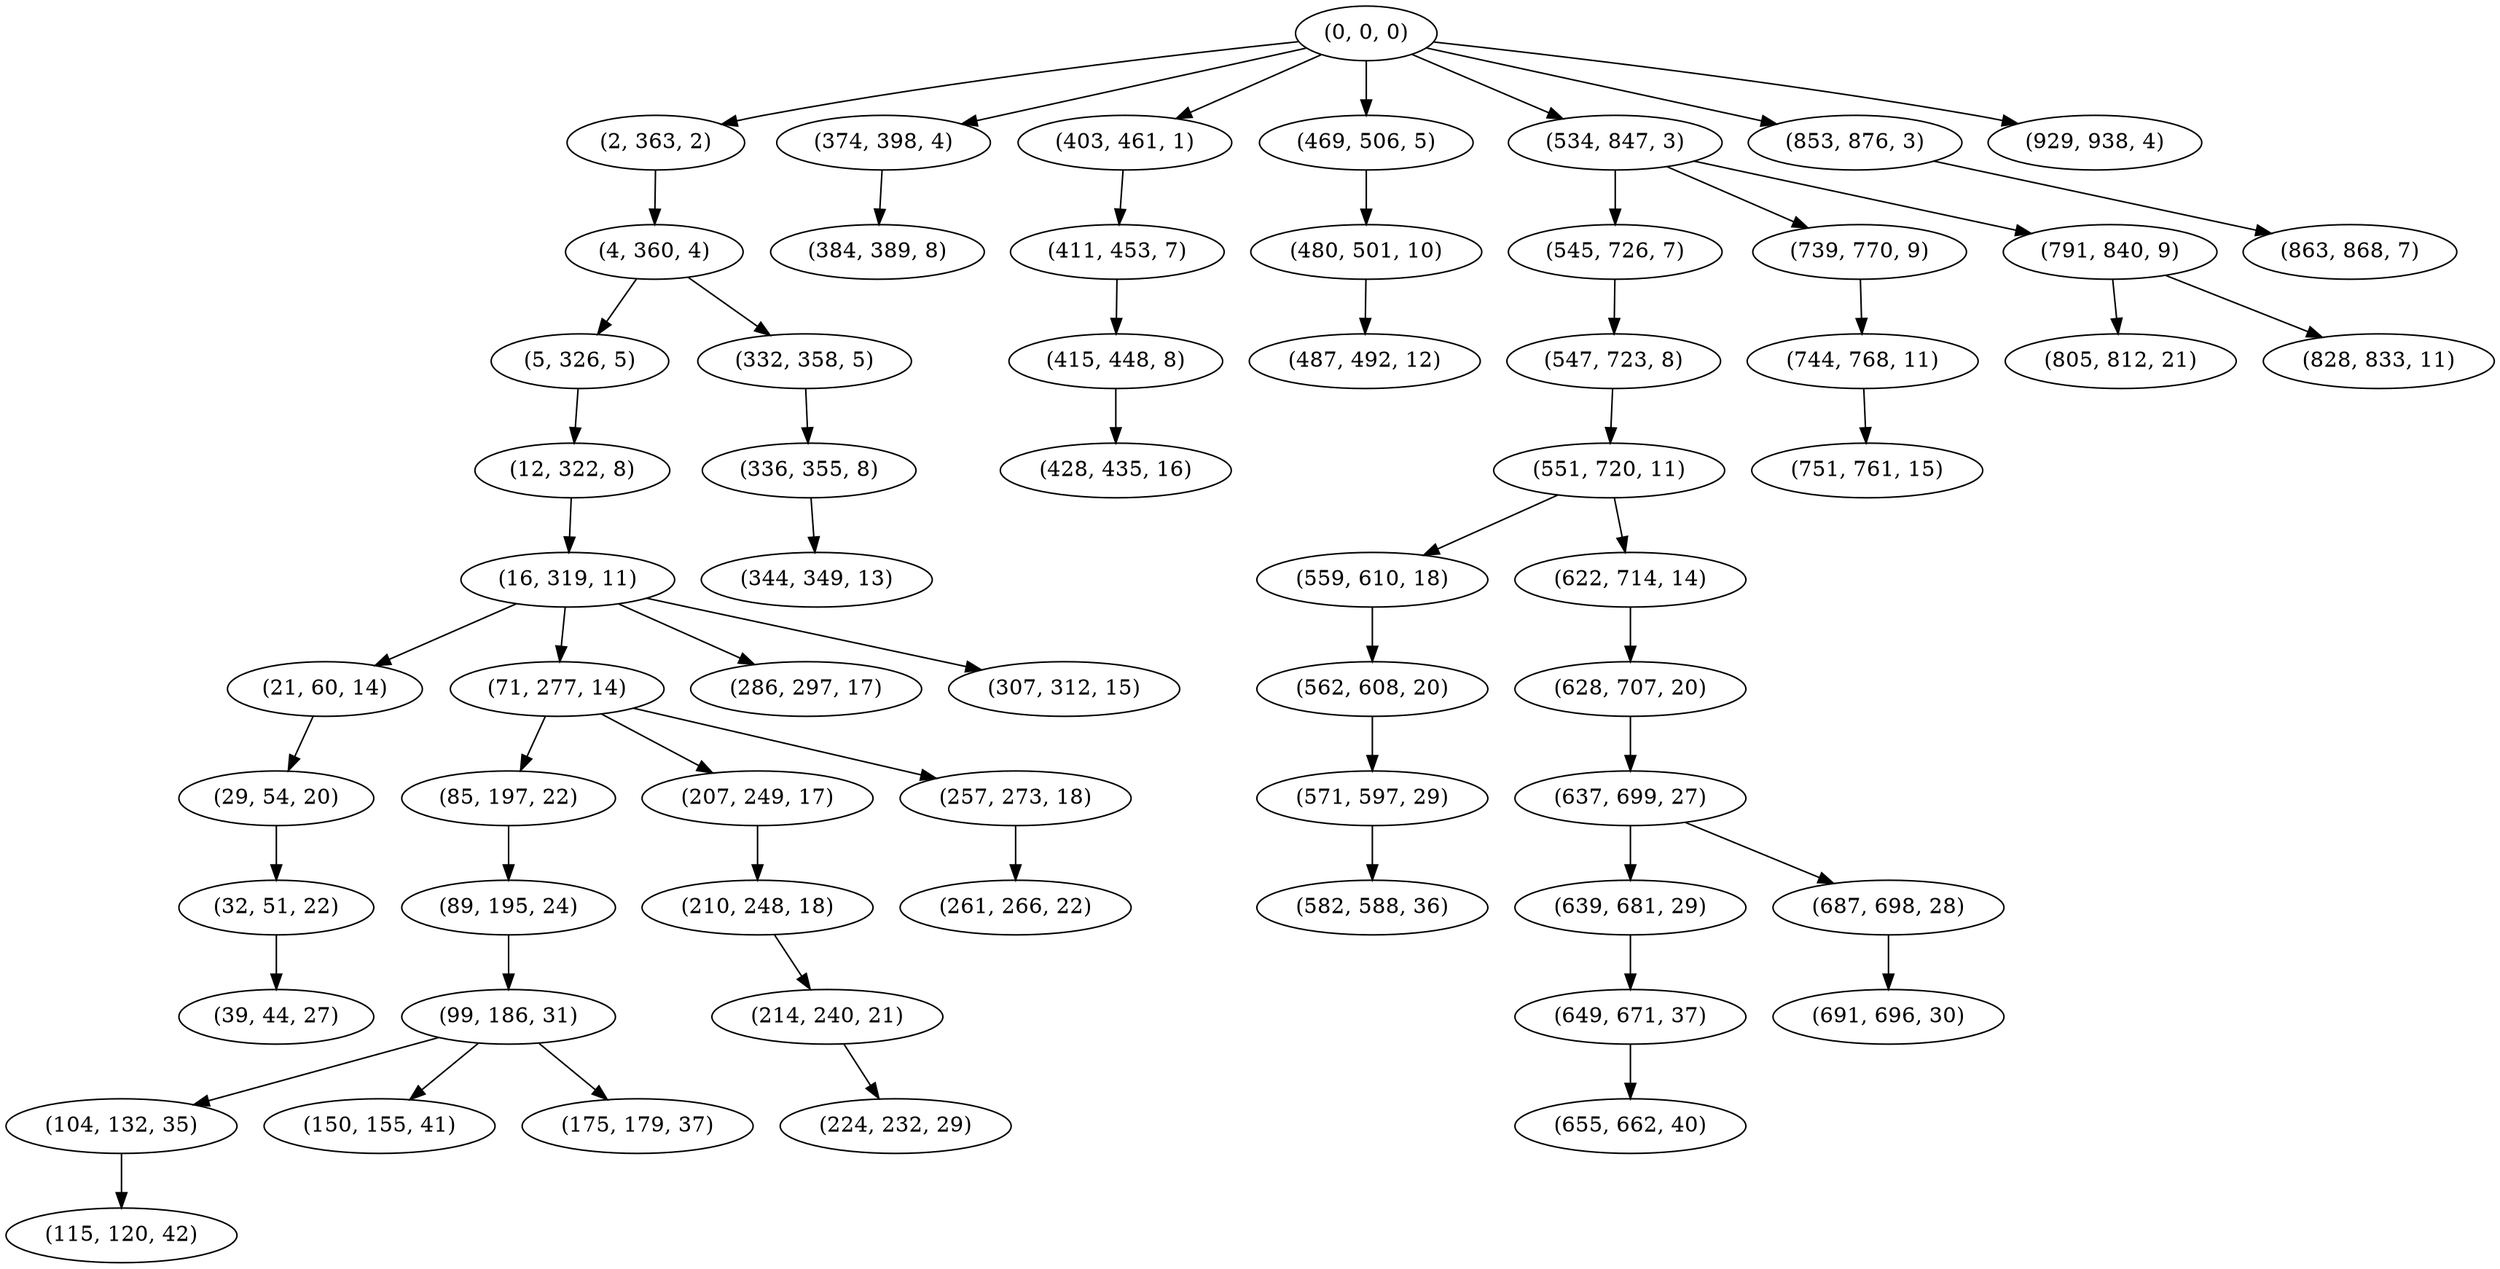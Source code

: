 digraph tree {
    "(0, 0, 0)";
    "(2, 363, 2)";
    "(4, 360, 4)";
    "(5, 326, 5)";
    "(12, 322, 8)";
    "(16, 319, 11)";
    "(21, 60, 14)";
    "(29, 54, 20)";
    "(32, 51, 22)";
    "(39, 44, 27)";
    "(71, 277, 14)";
    "(85, 197, 22)";
    "(89, 195, 24)";
    "(99, 186, 31)";
    "(104, 132, 35)";
    "(115, 120, 42)";
    "(150, 155, 41)";
    "(175, 179, 37)";
    "(207, 249, 17)";
    "(210, 248, 18)";
    "(214, 240, 21)";
    "(224, 232, 29)";
    "(257, 273, 18)";
    "(261, 266, 22)";
    "(286, 297, 17)";
    "(307, 312, 15)";
    "(332, 358, 5)";
    "(336, 355, 8)";
    "(344, 349, 13)";
    "(374, 398, 4)";
    "(384, 389, 8)";
    "(403, 461, 1)";
    "(411, 453, 7)";
    "(415, 448, 8)";
    "(428, 435, 16)";
    "(469, 506, 5)";
    "(480, 501, 10)";
    "(487, 492, 12)";
    "(534, 847, 3)";
    "(545, 726, 7)";
    "(547, 723, 8)";
    "(551, 720, 11)";
    "(559, 610, 18)";
    "(562, 608, 20)";
    "(571, 597, 29)";
    "(582, 588, 36)";
    "(622, 714, 14)";
    "(628, 707, 20)";
    "(637, 699, 27)";
    "(639, 681, 29)";
    "(649, 671, 37)";
    "(655, 662, 40)";
    "(687, 698, 28)";
    "(691, 696, 30)";
    "(739, 770, 9)";
    "(744, 768, 11)";
    "(751, 761, 15)";
    "(791, 840, 9)";
    "(805, 812, 21)";
    "(828, 833, 11)";
    "(853, 876, 3)";
    "(863, 868, 7)";
    "(929, 938, 4)";
    "(0, 0, 0)" -> "(2, 363, 2)";
    "(0, 0, 0)" -> "(374, 398, 4)";
    "(0, 0, 0)" -> "(403, 461, 1)";
    "(0, 0, 0)" -> "(469, 506, 5)";
    "(0, 0, 0)" -> "(534, 847, 3)";
    "(0, 0, 0)" -> "(853, 876, 3)";
    "(0, 0, 0)" -> "(929, 938, 4)";
    "(2, 363, 2)" -> "(4, 360, 4)";
    "(4, 360, 4)" -> "(5, 326, 5)";
    "(4, 360, 4)" -> "(332, 358, 5)";
    "(5, 326, 5)" -> "(12, 322, 8)";
    "(12, 322, 8)" -> "(16, 319, 11)";
    "(16, 319, 11)" -> "(21, 60, 14)";
    "(16, 319, 11)" -> "(71, 277, 14)";
    "(16, 319, 11)" -> "(286, 297, 17)";
    "(16, 319, 11)" -> "(307, 312, 15)";
    "(21, 60, 14)" -> "(29, 54, 20)";
    "(29, 54, 20)" -> "(32, 51, 22)";
    "(32, 51, 22)" -> "(39, 44, 27)";
    "(71, 277, 14)" -> "(85, 197, 22)";
    "(71, 277, 14)" -> "(207, 249, 17)";
    "(71, 277, 14)" -> "(257, 273, 18)";
    "(85, 197, 22)" -> "(89, 195, 24)";
    "(89, 195, 24)" -> "(99, 186, 31)";
    "(99, 186, 31)" -> "(104, 132, 35)";
    "(99, 186, 31)" -> "(150, 155, 41)";
    "(99, 186, 31)" -> "(175, 179, 37)";
    "(104, 132, 35)" -> "(115, 120, 42)";
    "(207, 249, 17)" -> "(210, 248, 18)";
    "(210, 248, 18)" -> "(214, 240, 21)";
    "(214, 240, 21)" -> "(224, 232, 29)";
    "(257, 273, 18)" -> "(261, 266, 22)";
    "(332, 358, 5)" -> "(336, 355, 8)";
    "(336, 355, 8)" -> "(344, 349, 13)";
    "(374, 398, 4)" -> "(384, 389, 8)";
    "(403, 461, 1)" -> "(411, 453, 7)";
    "(411, 453, 7)" -> "(415, 448, 8)";
    "(415, 448, 8)" -> "(428, 435, 16)";
    "(469, 506, 5)" -> "(480, 501, 10)";
    "(480, 501, 10)" -> "(487, 492, 12)";
    "(534, 847, 3)" -> "(545, 726, 7)";
    "(534, 847, 3)" -> "(739, 770, 9)";
    "(534, 847, 3)" -> "(791, 840, 9)";
    "(545, 726, 7)" -> "(547, 723, 8)";
    "(547, 723, 8)" -> "(551, 720, 11)";
    "(551, 720, 11)" -> "(559, 610, 18)";
    "(551, 720, 11)" -> "(622, 714, 14)";
    "(559, 610, 18)" -> "(562, 608, 20)";
    "(562, 608, 20)" -> "(571, 597, 29)";
    "(571, 597, 29)" -> "(582, 588, 36)";
    "(622, 714, 14)" -> "(628, 707, 20)";
    "(628, 707, 20)" -> "(637, 699, 27)";
    "(637, 699, 27)" -> "(639, 681, 29)";
    "(637, 699, 27)" -> "(687, 698, 28)";
    "(639, 681, 29)" -> "(649, 671, 37)";
    "(649, 671, 37)" -> "(655, 662, 40)";
    "(687, 698, 28)" -> "(691, 696, 30)";
    "(739, 770, 9)" -> "(744, 768, 11)";
    "(744, 768, 11)" -> "(751, 761, 15)";
    "(791, 840, 9)" -> "(805, 812, 21)";
    "(791, 840, 9)" -> "(828, 833, 11)";
    "(853, 876, 3)" -> "(863, 868, 7)";
}
